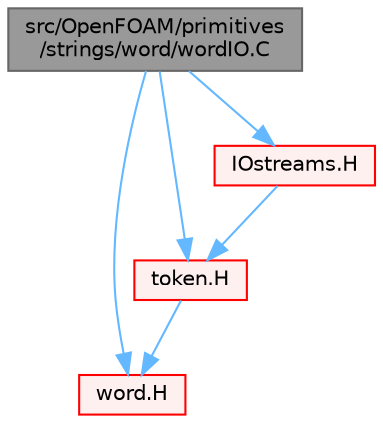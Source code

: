 digraph "src/OpenFOAM/primitives/strings/word/wordIO.C"
{
 // LATEX_PDF_SIZE
  bgcolor="transparent";
  edge [fontname=Helvetica,fontsize=10,labelfontname=Helvetica,labelfontsize=10];
  node [fontname=Helvetica,fontsize=10,shape=box,height=0.2,width=0.4];
  Node1 [id="Node000001",label="src/OpenFOAM/primitives\l/strings/word/wordIO.C",height=0.2,width=0.4,color="gray40", fillcolor="grey60", style="filled", fontcolor="black",tooltip=" "];
  Node1 -> Node2 [id="edge1_Node000001_Node000002",color="steelblue1",style="solid",tooltip=" "];
  Node2 [id="Node000002",label="word.H",height=0.2,width=0.4,color="red", fillcolor="#FFF0F0", style="filled",URL="$word_8H.html",tooltip=" "];
  Node1 -> Node14 [id="edge2_Node000001_Node000014",color="steelblue1",style="solid",tooltip=" "];
  Node14 [id="Node000014",label="token.H",height=0.2,width=0.4,color="red", fillcolor="#FFF0F0", style="filled",URL="$token_8H.html",tooltip=" "];
  Node14 -> Node2 [id="edge3_Node000014_Node000002",color="steelblue1",style="solid",tooltip=" "];
  Node1 -> Node94 [id="edge4_Node000001_Node000094",color="steelblue1",style="solid",tooltip=" "];
  Node94 [id="Node000094",label="IOstreams.H",height=0.2,width=0.4,color="red", fillcolor="#FFF0F0", style="filled",URL="$IOstreams_8H.html",tooltip="Useful combination of include files which define Sin, Sout and Serr and the use of IO streams general..."];
  Node94 -> Node14 [id="edge5_Node000094_Node000014",color="steelblue1",style="solid",tooltip=" "];
}
